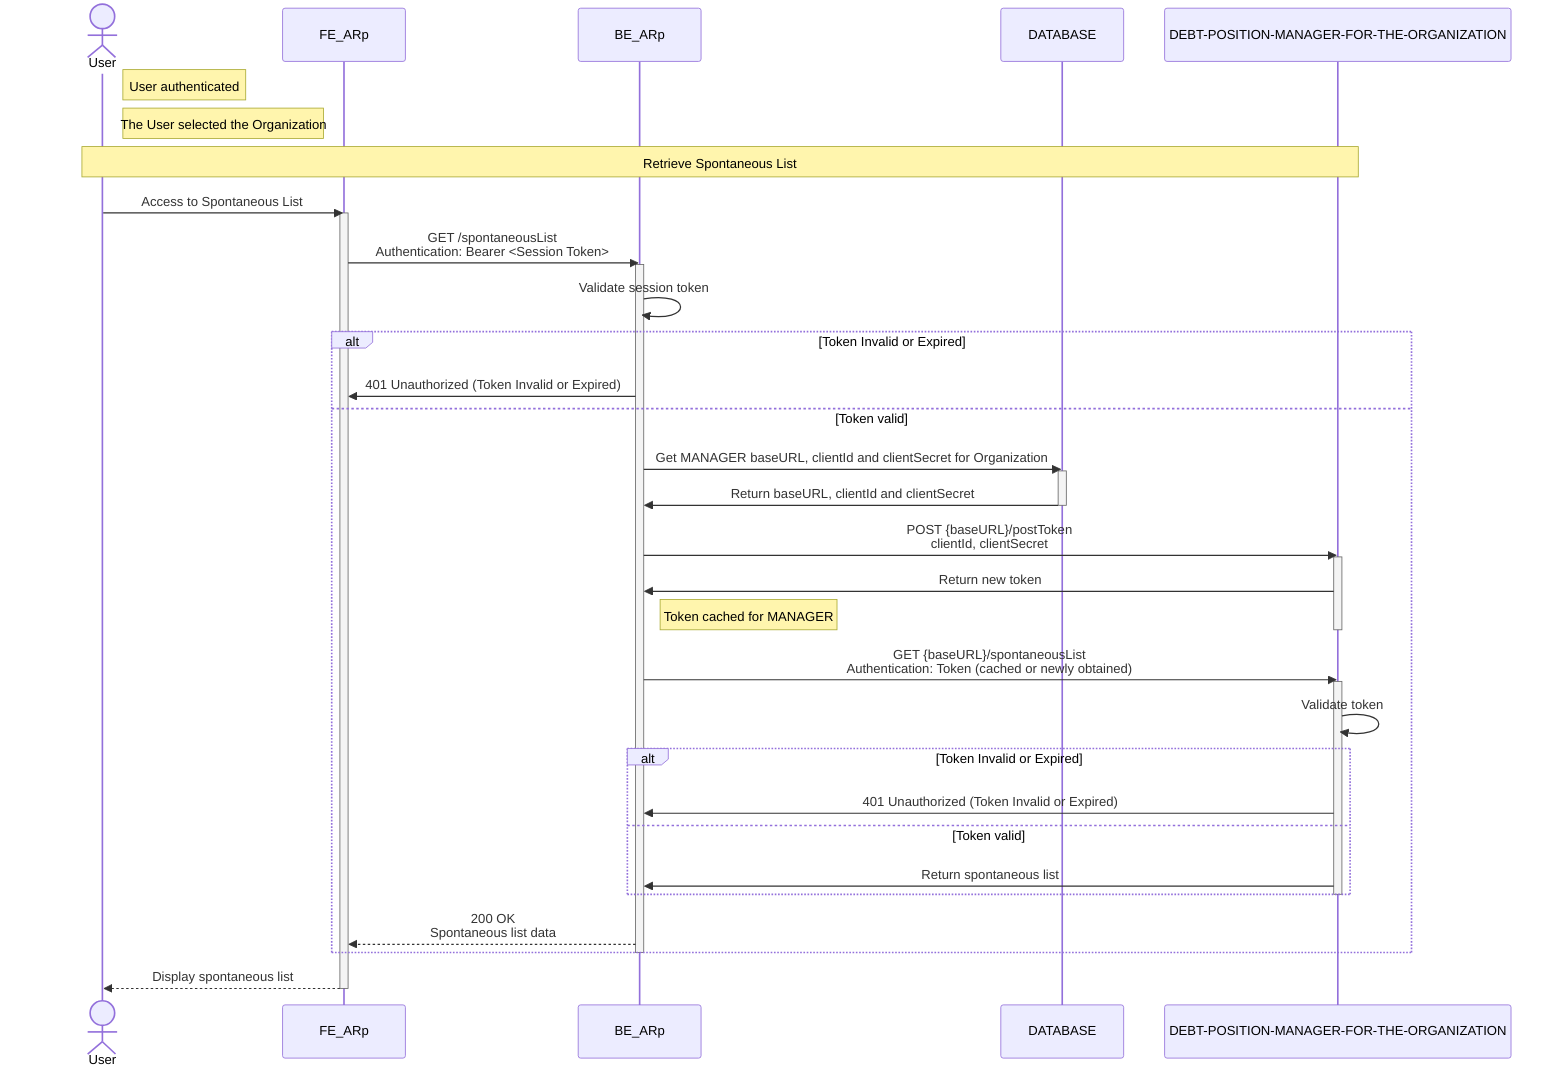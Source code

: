 sequenceDiagram

actor User
participant FE_ARp
participant BE_ARp
participant DB as DATABASE
participant MANAGER as DEBT-POSITION-MANAGER-FOR-THE-ORGANIZATION

note right of User: User authenticated
note right of User: The User selected the Organization
note over User, MANAGER : Retrieve Spontaneous List

User ->> FE_ARp : Access to Spontaneous List
activate FE_ARp
    FE_ARp ->> BE_ARp : GET /spontaneousList <br> Authentication: Bearer <Session Token>
    activate BE_ARp
        BE_ARp ->> BE_ARp : Validate session token

        alt Token Invalid or Expired
            BE_ARp ->> FE_ARp : 401 Unauthorized (Token Invalid or Expired)
        else Token valid
            BE_ARp ->> DB : Get MANAGER baseURL, clientId and clientSecret for Organization

            activate DB
                DB ->> BE_ARp : Return baseURL, clientId and clientSecret
            deactivate DB



            BE_ARp ->> MANAGER : POST {baseURL}/postToken <br> clientId, clientSecret
            activate MANAGER
                MANAGER ->> BE_ARp : Return new token
                note right of BE_ARp : Token cached for MANAGER
            deactivate MANAGER

            BE_ARp ->> MANAGER : GET {baseURL}/spontaneousList <br> Authentication: Token (cached or newly obtained)

            activate MANAGER
                MANAGER ->> MANAGER: Validate token
                alt Token Invalid or Expired
                    MANAGER ->> BE_ARp : 401 Unauthorized (Token Invalid or Expired)
                else Token valid
                    MANAGER ->> BE_ARp : Return spontaneous list
                end
            deactivate MANAGER

            BE_ARp -->> FE_ARp : 200 OK <br> Spontaneous list data
        end
    deactivate BE_ARp
    FE_ARp -->> User: Display spontaneous list
deactivate FE_ARp